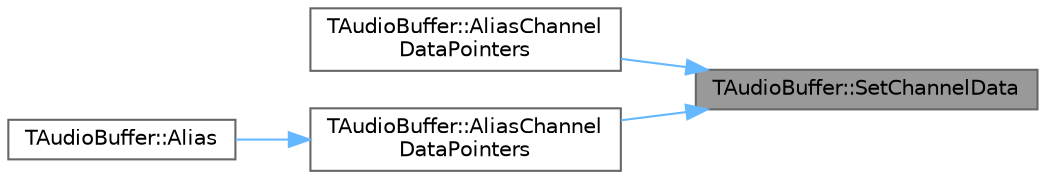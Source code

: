 digraph "TAudioBuffer::SetChannelData"
{
 // INTERACTIVE_SVG=YES
 // LATEX_PDF_SIZE
  bgcolor="transparent";
  edge [fontname=Helvetica,fontsize=10,labelfontname=Helvetica,labelfontsize=10];
  node [fontname=Helvetica,fontsize=10,shape=box,height=0.2,width=0.4];
  rankdir="RL";
  Node1 [id="Node000001",label="TAudioBuffer::SetChannelData",height=0.2,width=0.4,color="gray40", fillcolor="grey60", style="filled", fontcolor="black",tooltip=" "];
  Node1 -> Node2 [id="edge1_Node000001_Node000002",dir="back",color="steelblue1",style="solid",tooltip=" "];
  Node2 [id="Node000002",label="TAudioBuffer::AliasChannel\lDataPointers",height=0.2,width=0.4,color="grey40", fillcolor="white", style="filled",URL="$d6/d2f/classTAudioBuffer.html#abd07165d51657a1fac4c839db459c714",tooltip=" "];
  Node1 -> Node3 [id="edge2_Node000001_Node000003",dir="back",color="steelblue1",style="solid",tooltip=" "];
  Node3 [id="Node000003",label="TAudioBuffer::AliasChannel\lDataPointers",height=0.2,width=0.4,color="grey40", fillcolor="white", style="filled",URL="$d6/d2f/classTAudioBuffer.html#a14218445f95f8a70fce001540f5cde06",tooltip=" "];
  Node3 -> Node4 [id="edge3_Node000003_Node000004",dir="back",color="steelblue1",style="solid",tooltip=" "];
  Node4 [id="Node000004",label="TAudioBuffer::Alias",height=0.2,width=0.4,color="grey40", fillcolor="white", style="filled",URL="$d6/d2f/classTAudioBuffer.html#a76d184425a80313403701d9fd885aaa7",tooltip=" "];
}
